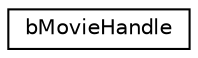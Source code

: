 digraph G
{
  edge [fontname="Helvetica",fontsize="10",labelfontname="Helvetica",labelfontsize="10"];
  node [fontname="Helvetica",fontsize="10",shape=record];
  rankdir=LR;
  Node1 [label="bMovieHandle",height=0.2,width=0.4,color="black", fillcolor="white", style="filled",URL="$d0/dfa/structbMovieHandle.html"];
}
